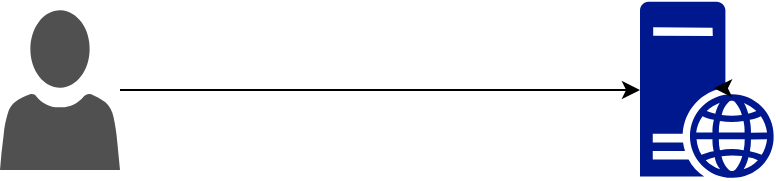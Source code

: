 <mxfile version="21.6.9" type="github">
  <diagram name="Page-1" id="LXuueVS0RmS_BkPpVMjo">
    <mxGraphModel dx="1306" dy="830" grid="1" gridSize="10" guides="1" tooltips="1" connect="1" arrows="1" fold="1" page="1" pageScale="1" pageWidth="827" pageHeight="1169" math="0" shadow="0">
      <root>
        <mxCell id="0" />
        <mxCell id="1" parent="0" />
        <mxCell id="ZvPq6WGNwg65cfmSRi3F-1" value="" style="edgeStyle=orthogonalEdgeStyle;rounded=0;orthogonalLoop=1;jettySize=auto;html=1;entryX=0;entryY=0.5;entryDx=0;entryDy=0;entryPerimeter=0;" edge="1" parent="1" source="ZvPq6WGNwg65cfmSRi3F-2" target="ZvPq6WGNwg65cfmSRi3F-3">
          <mxGeometry relative="1" as="geometry">
            <mxPoint x="271" y="390" as="targetPoint" />
          </mxGeometry>
        </mxCell>
        <mxCell id="ZvPq6WGNwg65cfmSRi3F-2" value="" style="sketch=0;pointerEvents=1;shadow=0;dashed=0;html=1;strokeColor=none;labelPosition=center;verticalLabelPosition=bottom;verticalAlign=top;align=center;fillColor=#505050;shape=mxgraph.mscae.intune.account_portal" vertex="1" parent="1">
          <mxGeometry x="221" y="250" width="60" height="80" as="geometry" />
        </mxCell>
        <mxCell id="ZvPq6WGNwg65cfmSRi3F-3" value="" style="sketch=0;aspect=fixed;pointerEvents=1;shadow=0;dashed=0;html=1;strokeColor=none;labelPosition=center;verticalLabelPosition=bottom;verticalAlign=top;align=center;fillColor=#00188D;shape=mxgraph.mscae.enterprise.web_server" vertex="1" parent="1">
          <mxGeometry x="541" y="245.92" width="67" height="88.16" as="geometry" />
        </mxCell>
        <mxCell id="ZvPq6WGNwg65cfmSRi3F-4" style="edgeStyle=orthogonalEdgeStyle;rounded=0;orthogonalLoop=1;jettySize=auto;html=1;exitX=0.64;exitY=0.49;exitDx=0;exitDy=0;exitPerimeter=0;entryX=0.552;entryY=0.499;entryDx=0;entryDy=0;entryPerimeter=0;" edge="1" parent="1" source="ZvPq6WGNwg65cfmSRi3F-3" target="ZvPq6WGNwg65cfmSRi3F-3">
          <mxGeometry relative="1" as="geometry" />
        </mxCell>
      </root>
    </mxGraphModel>
  </diagram>
</mxfile>

